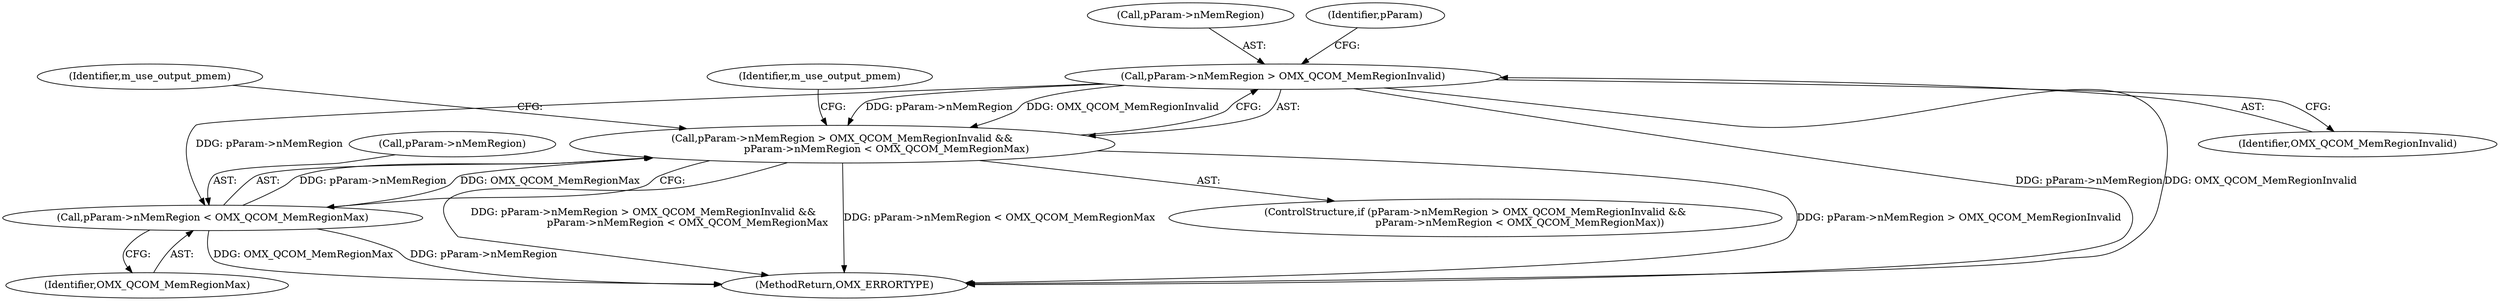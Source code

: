 digraph "0_Android_89913d7df36dbeb458ce165856bd6505a2ec647d_2@pointer" {
"1002064" [label="(Call,pParam->nMemRegion > OMX_QCOM_MemRegionInvalid)"];
"1002063" [label="(Call,pParam->nMemRegion > OMX_QCOM_MemRegionInvalid &&\n                            pParam->nMemRegion < OMX_QCOM_MemRegionMax)"];
"1002069" [label="(Call,pParam->nMemRegion < OMX_QCOM_MemRegionMax)"];
"1002951" [label="(MethodReturn,OMX_ERRORTYPE)"];
"1002073" [label="(Identifier,OMX_QCOM_MemRegionMax)"];
"1002069" [label="(Call,pParam->nMemRegion < OMX_QCOM_MemRegionMax)"];
"1002064" [label="(Call,pParam->nMemRegion > OMX_QCOM_MemRegionInvalid)"];
"1002063" [label="(Call,pParam->nMemRegion > OMX_QCOM_MemRegionInvalid &&\n                            pParam->nMemRegion < OMX_QCOM_MemRegionMax)"];
"1002068" [label="(Identifier,OMX_QCOM_MemRegionInvalid)"];
"1002065" [label="(Call,pParam->nMemRegion)"];
"1002071" [label="(Identifier,pParam)"];
"1002081" [label="(Identifier,m_use_output_pmem)"];
"1002070" [label="(Call,pParam->nMemRegion)"];
"1002062" [label="(ControlStructure,if (pParam->nMemRegion > OMX_QCOM_MemRegionInvalid &&\n                            pParam->nMemRegion < OMX_QCOM_MemRegionMax))"];
"1002076" [label="(Identifier,m_use_output_pmem)"];
"1002064" -> "1002063"  [label="AST: "];
"1002064" -> "1002068"  [label="CFG: "];
"1002065" -> "1002064"  [label="AST: "];
"1002068" -> "1002064"  [label="AST: "];
"1002071" -> "1002064"  [label="CFG: "];
"1002063" -> "1002064"  [label="CFG: "];
"1002064" -> "1002951"  [label="DDG: pParam->nMemRegion"];
"1002064" -> "1002951"  [label="DDG: OMX_QCOM_MemRegionInvalid"];
"1002064" -> "1002063"  [label="DDG: pParam->nMemRegion"];
"1002064" -> "1002063"  [label="DDG: OMX_QCOM_MemRegionInvalid"];
"1002064" -> "1002069"  [label="DDG: pParam->nMemRegion"];
"1002063" -> "1002062"  [label="AST: "];
"1002063" -> "1002069"  [label="CFG: "];
"1002069" -> "1002063"  [label="AST: "];
"1002076" -> "1002063"  [label="CFG: "];
"1002081" -> "1002063"  [label="CFG: "];
"1002063" -> "1002951"  [label="DDG: pParam->nMemRegion > OMX_QCOM_MemRegionInvalid &&\n                            pParam->nMemRegion < OMX_QCOM_MemRegionMax"];
"1002063" -> "1002951"  [label="DDG: pParam->nMemRegion < OMX_QCOM_MemRegionMax"];
"1002063" -> "1002951"  [label="DDG: pParam->nMemRegion > OMX_QCOM_MemRegionInvalid"];
"1002069" -> "1002063"  [label="DDG: pParam->nMemRegion"];
"1002069" -> "1002063"  [label="DDG: OMX_QCOM_MemRegionMax"];
"1002069" -> "1002073"  [label="CFG: "];
"1002070" -> "1002069"  [label="AST: "];
"1002073" -> "1002069"  [label="AST: "];
"1002069" -> "1002951"  [label="DDG: OMX_QCOM_MemRegionMax"];
"1002069" -> "1002951"  [label="DDG: pParam->nMemRegion"];
}
